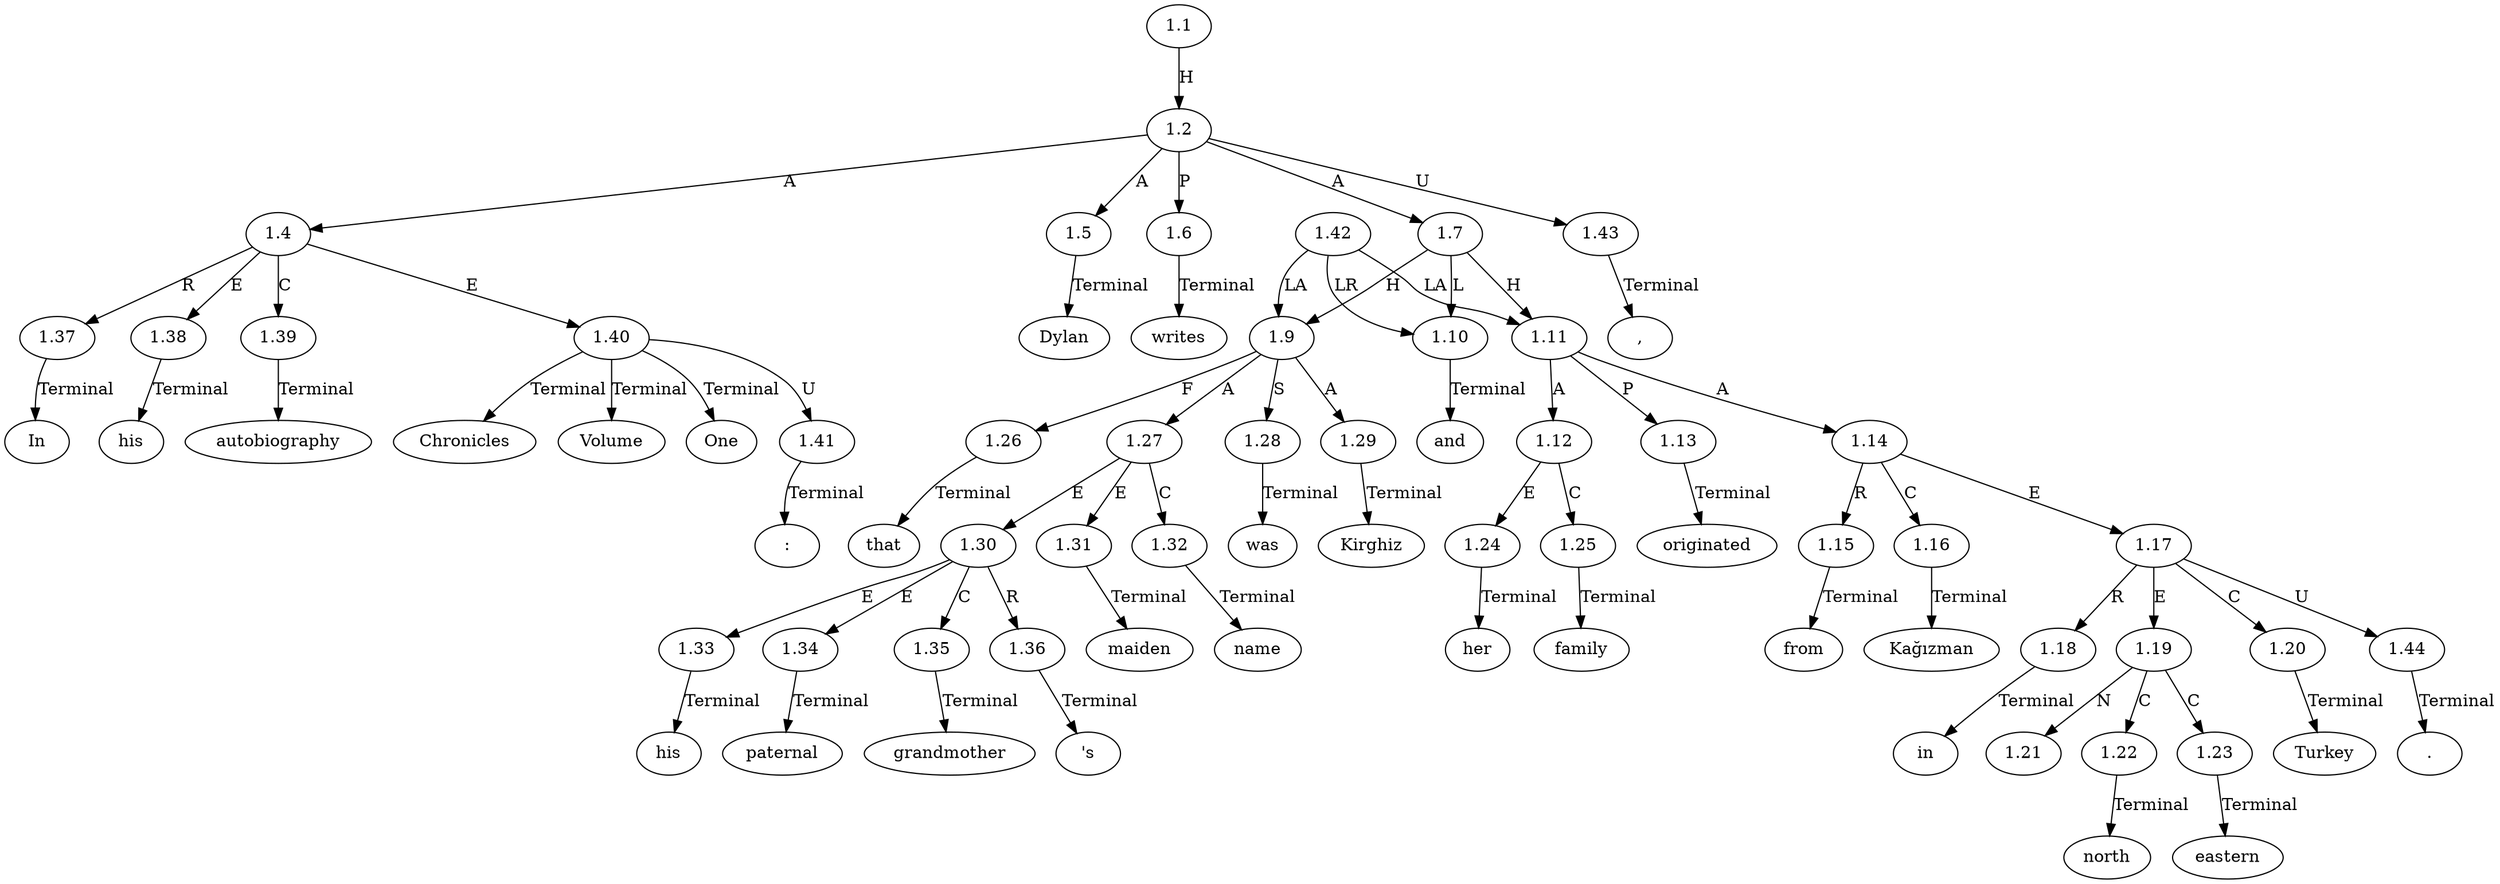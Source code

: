 // Graph
digraph {
	0.1 [label=In ordering=out]
	0.10 [label=writes ordering=out]
	0.11 [label=that ordering=out]
	0.12 [label=his ordering=out]
	0.13 [label=paternal ordering=out]
	0.14 [label=grandmother ordering=out]
	0.15 [label="'s" ordering=out]
	0.16 [label=maiden ordering=out]
	0.17 [label=name ordering=out]
	0.18 [label=was ordering=out]
	0.19 [label=Kirghiz ordering=out]
	0.2 [label=his ordering=out]
	0.20 [label=and ordering=out]
	0.21 [label=her ordering=out]
	0.22 [label=family ordering=out]
	0.23 [label=originated ordering=out]
	0.24 [label=from ordering=out]
	0.25 [label="Kağızman" ordering=out]
	0.26 [label=in ordering=out]
	0.27 [label=north ordering=out]
	0.28 [label=eastern ordering=out]
	0.29 [label=Turkey ordering=out]
	0.3 [label=autobiography ordering=out]
	0.30 [label="." ordering=out]
	0.4 [label=Chronicles ordering=out]
	0.5 [label=":" ordering=out]
	0.6 [label=Volume ordering=out]
	0.7 [label=One ordering=out]
	0.8 [label="," ordering=out]
	0.9 [label=Dylan ordering=out]
	1.1 [label=1.1 ordering=out]
	1.2 [label=1.2 ordering=out]
	1.4 [label=1.4 ordering=out]
	1.5 [label=1.5 ordering=out]
	1.6 [label=1.6 ordering=out]
	1.7 [label=1.7 ordering=out]
	1.9 [label=1.9 ordering=out]
	1.10 [label=1.10 ordering=out]
	1.11 [label=1.11 ordering=out]
	1.12 [label=1.12 ordering=out]
	1.13 [label=1.13 ordering=out]
	1.14 [label=1.14 ordering=out]
	1.15 [label=1.15 ordering=out]
	1.16 [label=1.16 ordering=out]
	1.17 [label=1.17 ordering=out]
	1.18 [label=1.18 ordering=out]
	1.19 [label=1.19 ordering=out]
	1.20 [label=1.20 ordering=out]
	1.21 [label=1.21 ordering=out]
	1.22 [label=1.22 ordering=out]
	1.23 [label=1.23 ordering=out]
	1.24 [label=1.24 ordering=out]
	1.25 [label=1.25 ordering=out]
	1.26 [label=1.26 ordering=out]
	1.27 [label=1.27 ordering=out]
	1.28 [label=1.28 ordering=out]
	1.29 [label=1.29 ordering=out]
	1.30 [label=1.30 ordering=out]
	1.31 [label=1.31 ordering=out]
	1.32 [label=1.32 ordering=out]
	1.33 [label=1.33 ordering=out]
	1.34 [label=1.34 ordering=out]
	1.35 [label=1.35 ordering=out]
	1.36 [label=1.36 ordering=out]
	1.37 [label=1.37 ordering=out]
	1.38 [label=1.38 ordering=out]
	1.39 [label=1.39 ordering=out]
	1.40 [label=1.40 ordering=out]
	1.41 [label=1.41 ordering=out]
	1.42 [label=1.42 ordering=out]
	1.43 [label=1.43 ordering=out]
	1.44 [label=1.44 ordering=out]
	1.1 -> 1.2 [label=H ordering=out]
	1.2 -> 1.4 [label=A ordering=out]
	1.2 -> 1.5 [label=A ordering=out]
	1.2 -> 1.6 [label=P ordering=out]
	1.2 -> 1.7 [label=A ordering=out]
	1.2 -> 1.43 [label=U ordering=out]
	1.4 -> 1.37 [label=R ordering=out]
	1.4 -> 1.38 [label=E ordering=out]
	1.4 -> 1.39 [label=C ordering=out]
	1.4 -> 1.40 [label=E ordering=out]
	1.5 -> 0.9 [label=Terminal ordering=out]
	1.6 -> 0.10 [label=Terminal ordering=out]
	1.7 -> 1.9 [label=H ordering=out]
	1.7 -> 1.10 [label=L ordering=out]
	1.7 -> 1.11 [label=H ordering=out]
	1.9 -> 1.26 [label=F ordering=out]
	1.9 -> 1.27 [label=A ordering=out]
	1.9 -> 1.28 [label=S ordering=out]
	1.9 -> 1.29 [label=A ordering=out]
	1.10 -> 0.20 [label=Terminal ordering=out]
	1.11 -> 1.12 [label=A ordering=out]
	1.11 -> 1.13 [label=P ordering=out]
	1.11 -> 1.14 [label=A ordering=out]
	1.12 -> 1.24 [label=E ordering=out]
	1.12 -> 1.25 [label=C ordering=out]
	1.13 -> 0.23 [label=Terminal ordering=out]
	1.14 -> 1.15 [label=R ordering=out]
	1.14 -> 1.16 [label=C ordering=out]
	1.14 -> 1.17 [label=E ordering=out]
	1.15 -> 0.24 [label=Terminal ordering=out]
	1.16 -> 0.25 [label=Terminal ordering=out]
	1.17 -> 1.18 [label=R ordering=out]
	1.17 -> 1.19 [label=E ordering=out]
	1.17 -> 1.20 [label=C ordering=out]
	1.17 -> 1.44 [label=U ordering=out]
	1.18 -> 0.26 [label=Terminal ordering=out]
	1.19 -> 1.21 [label=N ordering=out]
	1.19 -> 1.22 [label=C ordering=out]
	1.19 -> 1.23 [label=C ordering=out]
	1.20 -> 0.29 [label=Terminal ordering=out]
	1.22 -> 0.27 [label=Terminal ordering=out]
	1.23 -> 0.28 [label=Terminal ordering=out]
	1.24 -> 0.21 [label=Terminal ordering=out]
	1.25 -> 0.22 [label=Terminal ordering=out]
	1.26 -> 0.11 [label=Terminal ordering=out]
	1.27 -> 1.30 [label=E ordering=out]
	1.27 -> 1.31 [label=E ordering=out]
	1.27 -> 1.32 [label=C ordering=out]
	1.28 -> 0.18 [label=Terminal ordering=out]
	1.29 -> 0.19 [label=Terminal ordering=out]
	1.30 -> 1.33 [label=E ordering=out]
	1.30 -> 1.34 [label=E ordering=out]
	1.30 -> 1.35 [label=C ordering=out]
	1.30 -> 1.36 [label=R ordering=out]
	1.31 -> 0.16 [label=Terminal ordering=out]
	1.32 -> 0.17 [label=Terminal ordering=out]
	1.33 -> 0.12 [label=Terminal ordering=out]
	1.34 -> 0.13 [label=Terminal ordering=out]
	1.35 -> 0.14 [label=Terminal ordering=out]
	1.36 -> 0.15 [label=Terminal ordering=out]
	1.37 -> 0.1 [label=Terminal ordering=out]
	1.38 -> 0.2 [label=Terminal ordering=out]
	1.39 -> 0.3 [label=Terminal ordering=out]
	1.40 -> 0.4 [label=Terminal ordering=out]
	1.40 -> 0.6 [label=Terminal ordering=out]
	1.40 -> 0.7 [label=Terminal ordering=out]
	1.40 -> 1.41 [label=U ordering=out]
	1.41 -> 0.5 [label=Terminal ordering=out]
	1.42 -> 1.9 [label=LA ordering=out]
	1.42 -> 1.10 [label=LR ordering=out]
	1.42 -> 1.11 [label=LA ordering=out]
	1.43 -> 0.8 [label=Terminal ordering=out]
	1.44 -> 0.30 [label=Terminal ordering=out]
}
